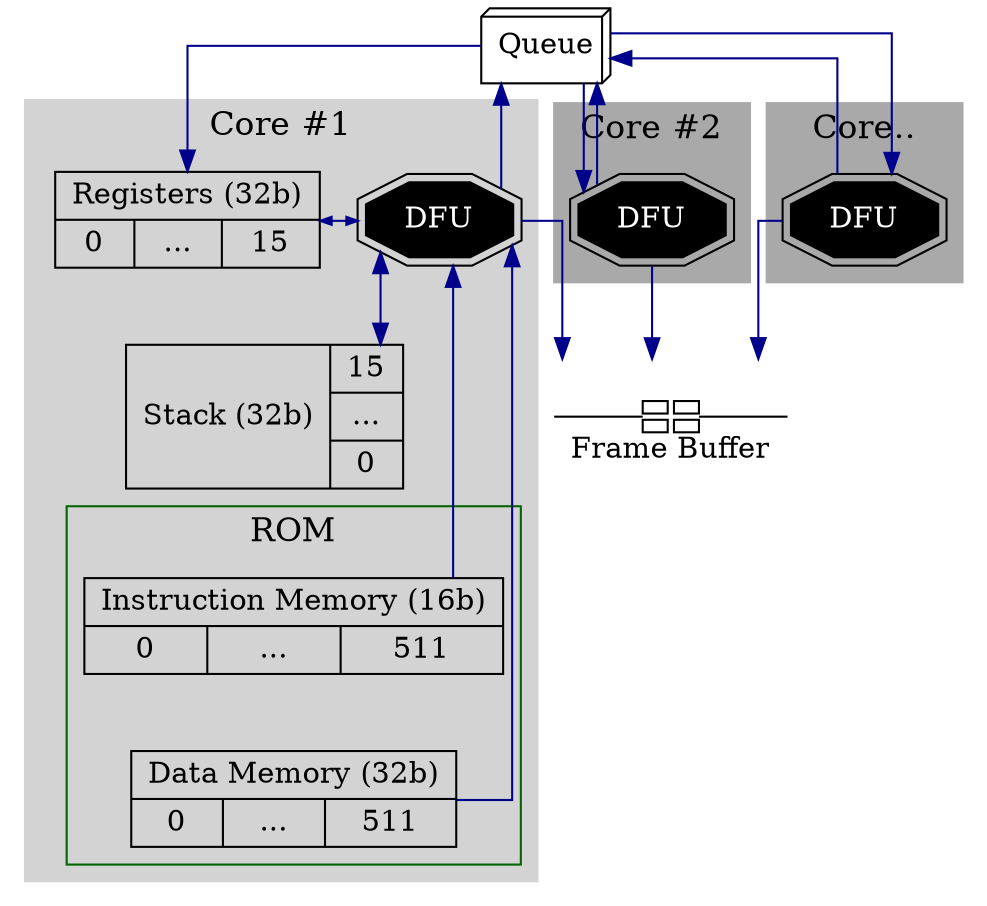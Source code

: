 digraph GPU
{
//graph [fontsize=3]
fontsize=20;
labelloc=top;
//label="Sphere Tracing GPU Layout";
edge [color=darkblue]
//newrank=true
//rankdir=LR
splines=Ortho
//compound=true
//clusterrank=local
{ 	rank=source; 
	queue [label="Queue",shape=box3d];
}

subgraph cluster_core1
{	fontsize=16;
	style=filled;
	color=lightgrey;
 	//node [width=0.8,fixedsize=true];
	subgraph cluster_core1_ROM
	{	label = "ROM"
		style=solid;
		color=darkgreen;
		//fillcolor=green;
		node [shape=record];
		data  [label="{Data Memory (32b)| {0|...|511}}"];
		instr [label="{Instruction Memory (16b)| {0|...|511}}"];
	}

 	node [shape=record];
	stack [group=g1,label="Stack (32b)| {15|...|0}"];
{ //rank=same;
	reg [group=g1,label="{Registers (32b)| {0|...|15}}"];
}

{ //rank=min;
	DFU [shape=doubleoctagon,style=filled,color=black,fontcolor=white];
}

	reg->stack [style=invis]
	stack->instr [style=invis]
	instr->data [style=invis]

	edge [dir=both,constraint=false]
	reg -> DFU [arrowsize=0.55]
	stack -> DFU //[constraint=false]
	edge [dir=single]
	instr -> DFU
	data -> DFU
	//edge [constraint=true]
	label = "Core #1";
}
subgraph cluster_core2
{	fontsize=16;
	style=filled;
	color=darkgrey;
	label = "Core #2";
	DFU2 [label="DFU",shape=doubleoctagon,style=filled,color=black,fontcolor=white];
}
subgraph cluster_core3
{	fontsize=16;
	style=filled;
	color=darkgrey;
	label = "Core..";
	DFU3 [label="DFU",shape=doubleoctagon,style=filled,color=black,fontcolor=white];
}

{	//rank=max;
	FrameBuf [label="\n\nFrame Buffer",shape=noverhang,height=0.1,labelfloat=true];
}

queue->reg
queue->DFU2
queue->DFU3

DFU->queue
DFU2->queue
DFU3->queue

DFU->FrameBuf
DFU2->FrameBuf
DFU3->FrameBuf
}










